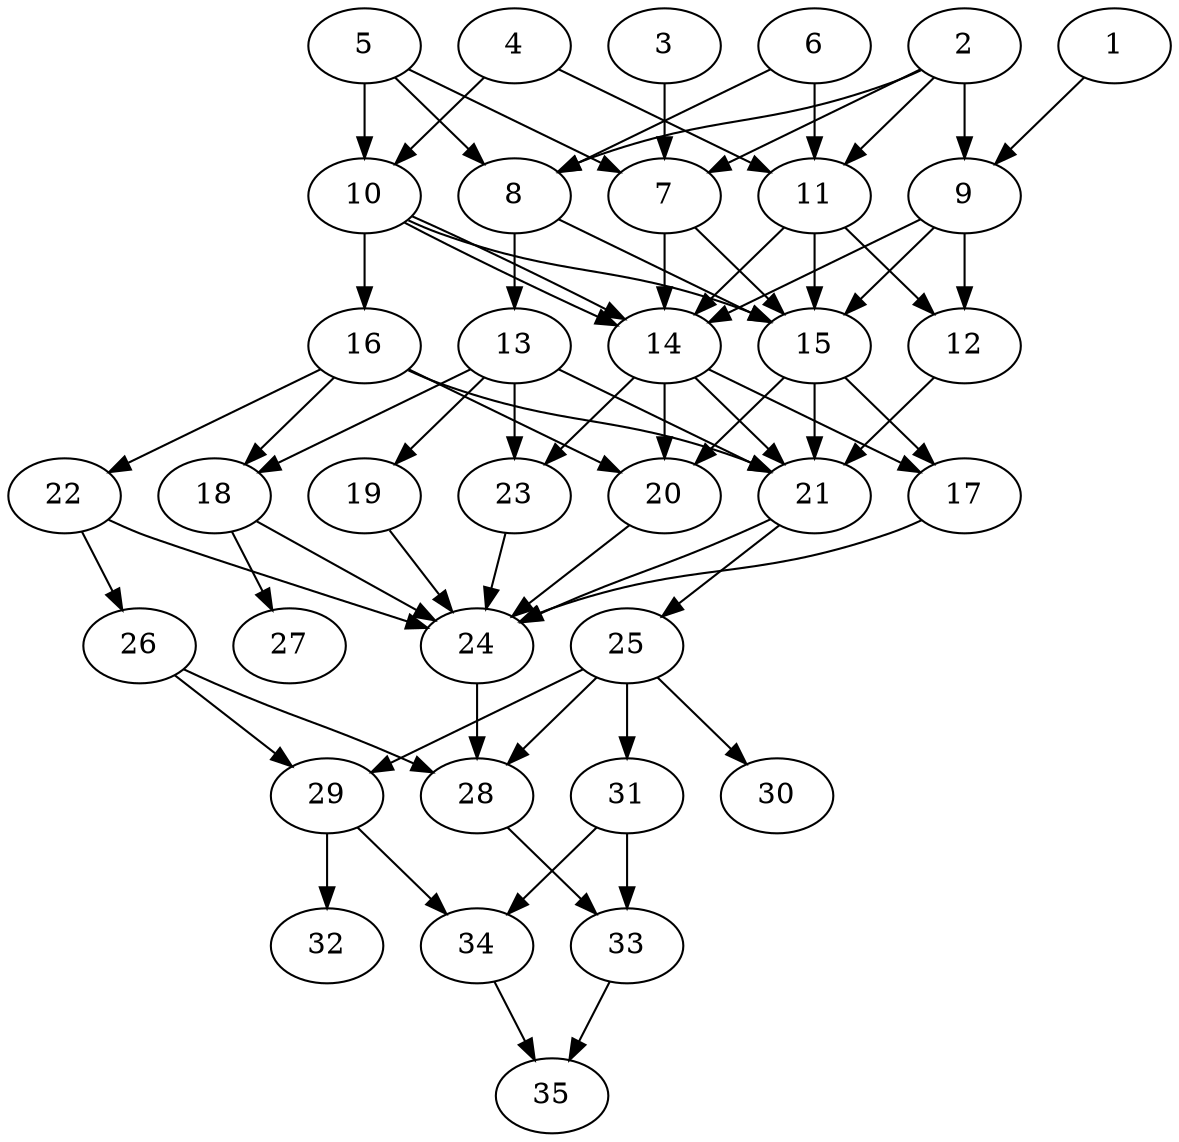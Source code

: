 // DAG automatically generated by daggen at Tue Aug  6 16:28:02 2019
// ./daggen --dot -n 35 --ccr 0.4 --fat 0.5 --regular 0.5 --density 0.9 --mindata 5242880 --maxdata 52428800 
digraph G {
  1 [size="30179840", alpha="0.06", expect_size="12071936"] 
  1 -> 9 [size ="12071936"]
  2 [size="28723200", alpha="0.02", expect_size="11489280"] 
  2 -> 7 [size ="11489280"]
  2 -> 8 [size ="11489280"]
  2 -> 9 [size ="11489280"]
  2 -> 11 [size ="11489280"]
  3 [size="49039360", alpha="0.12", expect_size="19615744"] 
  3 -> 7 [size ="19615744"]
  4 [size="32957440", alpha="0.18", expect_size="13182976"] 
  4 -> 10 [size ="13182976"]
  4 -> 11 [size ="13182976"]
  5 [size="108582400", alpha="0.06", expect_size="43432960"] 
  5 -> 7 [size ="43432960"]
  5 -> 8 [size ="43432960"]
  5 -> 10 [size ="43432960"]
  6 [size="83822080", alpha="0.11", expect_size="33528832"] 
  6 -> 8 [size ="33528832"]
  6 -> 11 [size ="33528832"]
  7 [size="110497280", alpha="0.12", expect_size="44198912"] 
  7 -> 14 [size ="44198912"]
  7 -> 15 [size ="44198912"]
  8 [size="105280000", alpha="0.08", expect_size="42112000"] 
  8 -> 13 [size ="42112000"]
  8 -> 15 [size ="42112000"]
  9 [size="52677120", alpha="0.07", expect_size="21070848"] 
  9 -> 12 [size ="21070848"]
  9 -> 14 [size ="21070848"]
  9 -> 15 [size ="21070848"]
  10 [size="99077120", alpha="0.12", expect_size="39630848"] 
  10 -> 14 [size ="39630848"]
  10 -> 14 [size ="39630848"]
  10 -> 15 [size ="39630848"]
  10 -> 16 [size ="39630848"]
  11 [size="43944960", alpha="0.16", expect_size="17577984"] 
  11 -> 12 [size ="17577984"]
  11 -> 14 [size ="17577984"]
  11 -> 15 [size ="17577984"]
  12 [size="79360000", alpha="0.05", expect_size="31744000"] 
  12 -> 21 [size ="31744000"]
  13 [size="93939200", alpha="0.11", expect_size="37575680"] 
  13 -> 18 [size ="37575680"]
  13 -> 19 [size ="37575680"]
  13 -> 21 [size ="37575680"]
  13 -> 23 [size ="37575680"]
  14 [size="48663040", alpha="0.05", expect_size="19465216"] 
  14 -> 17 [size ="19465216"]
  14 -> 20 [size ="19465216"]
  14 -> 21 [size ="19465216"]
  14 -> 23 [size ="19465216"]
  15 [size="37440000", alpha="0.13", expect_size="14976000"] 
  15 -> 17 [size ="14976000"]
  15 -> 20 [size ="14976000"]
  15 -> 21 [size ="14976000"]
  16 [size="74321920", alpha="0.11", expect_size="29728768"] 
  16 -> 18 [size ="29728768"]
  16 -> 20 [size ="29728768"]
  16 -> 21 [size ="29728768"]
  16 -> 22 [size ="29728768"]
  17 [size="20984320", alpha="0.03", expect_size="8393728"] 
  17 -> 24 [size ="8393728"]
  18 [size="93954560", alpha="0.02", expect_size="37581824"] 
  18 -> 24 [size ="37581824"]
  18 -> 27 [size ="37581824"]
  19 [size="21401600", alpha="0.15", expect_size="8560640"] 
  19 -> 24 [size ="8560640"]
  20 [size="62865920", alpha="0.16", expect_size="25146368"] 
  20 -> 24 [size ="25146368"]
  21 [size="15070720", alpha="0.00", expect_size="6028288"] 
  21 -> 24 [size ="6028288"]
  21 -> 25 [size ="6028288"]
  22 [size="107637760", alpha="0.07", expect_size="43055104"] 
  22 -> 24 [size ="43055104"]
  22 -> 26 [size ="43055104"]
  23 [size="18984960", alpha="0.00", expect_size="7593984"] 
  23 -> 24 [size ="7593984"]
  24 [size="84943360", alpha="0.16", expect_size="33977344"] 
  24 -> 28 [size ="33977344"]
  25 [size="113379840", alpha="0.09", expect_size="45351936"] 
  25 -> 28 [size ="45351936"]
  25 -> 29 [size ="45351936"]
  25 -> 30 [size ="45351936"]
  25 -> 31 [size ="45351936"]
  26 [size="74232320", alpha="0.13", expect_size="29692928"] 
  26 -> 28 [size ="29692928"]
  26 -> 29 [size ="29692928"]
  27 [size="23390720", alpha="0.14", expect_size="9356288"] 
  28 [size="39477760", alpha="0.11", expect_size="15791104"] 
  28 -> 33 [size ="15791104"]
  29 [size="51842560", alpha="0.14", expect_size="20737024"] 
  29 -> 32 [size ="20737024"]
  29 -> 34 [size ="20737024"]
  30 [size="22259200", alpha="0.12", expect_size="8903680"] 
  31 [size="118210560", alpha="0.15", expect_size="47284224"] 
  31 -> 33 [size ="47284224"]
  31 -> 34 [size ="47284224"]
  32 [size="120837120", alpha="0.10", expect_size="48334848"] 
  33 [size="45754880", alpha="0.18", expect_size="18301952"] 
  33 -> 35 [size ="18301952"]
  34 [size="46863360", alpha="0.12", expect_size="18745344"] 
  34 -> 35 [size ="18745344"]
  35 [size="26053120", alpha="0.10", expect_size="10421248"] 
}
